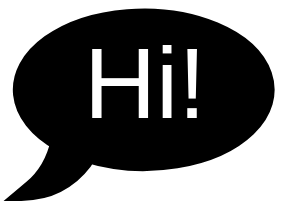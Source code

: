 <mxfile version="12.4.2" type="device" pages="1"><diagram id="QtbCm1d131XZ6uutc2Kd" name="Page-1"><mxGraphModel dx="655" dy="610" grid="1" gridSize="10" guides="1" tooltips="1" connect="1" arrows="1" fold="1" page="1" pageScale="1" pageWidth="850" pageHeight="1100" math="0" shadow="0"><root><mxCell id="0"/><mxCell id="1" parent="0"/><mxCell id="eqV07YrwzOYyrxLsMfr1-3" value="&lt;font color=&quot;#ffffff&quot; style=&quot;font-size: 50px&quot;&gt;Hi!&lt;/font&gt;" style="whiteSpace=wrap;html=1;shape=mxgraph.basic.oval_callout;fillColor=#000000;fontFamily=Helvetica;fontStyle=0;verticalAlign=top;strokeWidth=10;" vertex="1" parent="1"><mxGeometry x="140" y="150" width="135" height="90" as="geometry"/></mxCell></root></mxGraphModel></diagram></mxfile>